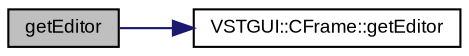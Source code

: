 digraph "getEditor"
{
  bgcolor="transparent";
  edge [fontname="Arial",fontsize="9",labelfontname="Arial",labelfontsize="9"];
  node [fontname="Arial",fontsize="9",shape=record];
  rankdir="LR";
  Node1 [label="getEditor",height=0.2,width=0.4,color="black", fillcolor="grey75", style="filled" fontcolor="black"];
  Node1 -> Node2 [color="midnightblue",fontsize="9",style="solid",fontname="Arial"];
  Node2 [label="VSTGUI::CFrame::getEditor",height=0.2,width=0.4,color="black",URL="$class_v_s_t_g_u_i_1_1_c_frame.html#aecbf2732cc925bda5973d46ec6849f23",tooltip="get editor "];
}
